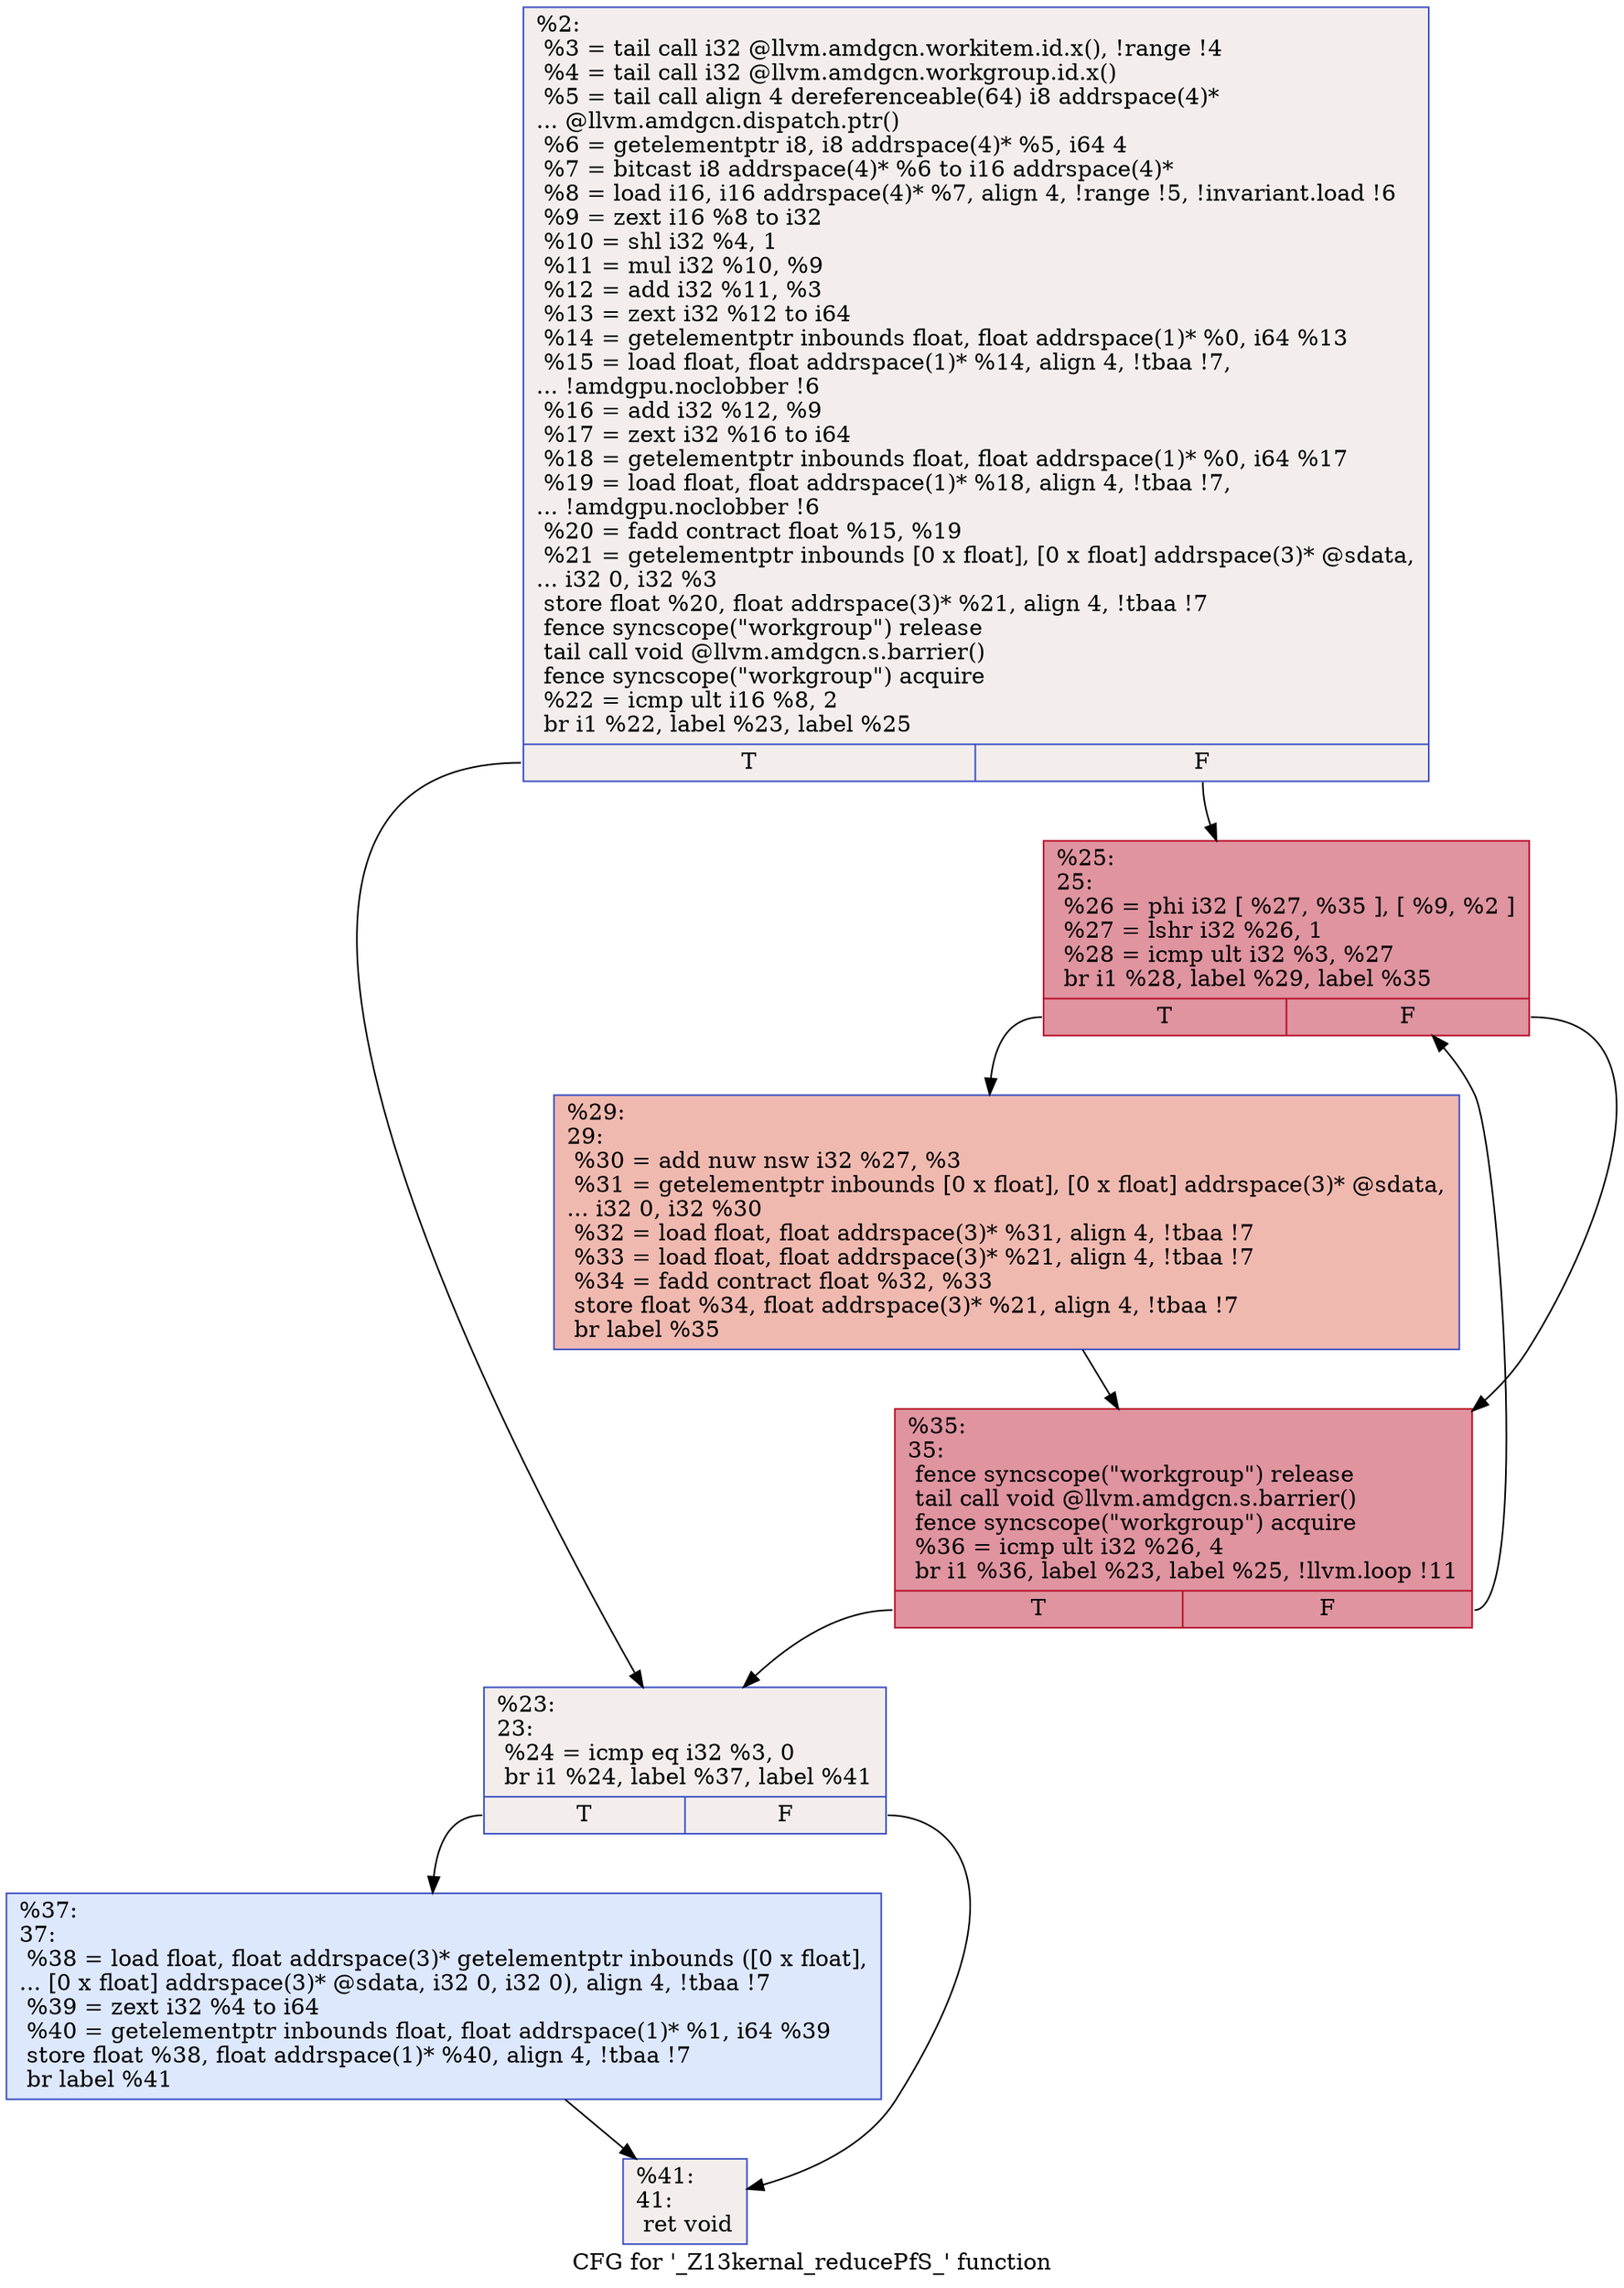digraph "CFG for '_Z13kernal_reducePfS_' function" {
	label="CFG for '_Z13kernal_reducePfS_' function";

	Node0x56a5e20 [shape=record,color="#3d50c3ff", style=filled, fillcolor="#e3d9d370",label="{%2:\l  %3 = tail call i32 @llvm.amdgcn.workitem.id.x(), !range !4\l  %4 = tail call i32 @llvm.amdgcn.workgroup.id.x()\l  %5 = tail call align 4 dereferenceable(64) i8 addrspace(4)*\l... @llvm.amdgcn.dispatch.ptr()\l  %6 = getelementptr i8, i8 addrspace(4)* %5, i64 4\l  %7 = bitcast i8 addrspace(4)* %6 to i16 addrspace(4)*\l  %8 = load i16, i16 addrspace(4)* %7, align 4, !range !5, !invariant.load !6\l  %9 = zext i16 %8 to i32\l  %10 = shl i32 %4, 1\l  %11 = mul i32 %10, %9\l  %12 = add i32 %11, %3\l  %13 = zext i32 %12 to i64\l  %14 = getelementptr inbounds float, float addrspace(1)* %0, i64 %13\l  %15 = load float, float addrspace(1)* %14, align 4, !tbaa !7,\l... !amdgpu.noclobber !6\l  %16 = add i32 %12, %9\l  %17 = zext i32 %16 to i64\l  %18 = getelementptr inbounds float, float addrspace(1)* %0, i64 %17\l  %19 = load float, float addrspace(1)* %18, align 4, !tbaa !7,\l... !amdgpu.noclobber !6\l  %20 = fadd contract float %15, %19\l  %21 = getelementptr inbounds [0 x float], [0 x float] addrspace(3)* @sdata,\l... i32 0, i32 %3\l  store float %20, float addrspace(3)* %21, align 4, !tbaa !7\l  fence syncscope(\"workgroup\") release\l  tail call void @llvm.amdgcn.s.barrier()\l  fence syncscope(\"workgroup\") acquire\l  %22 = icmp ult i16 %8, 2\l  br i1 %22, label %23, label %25\l|{<s0>T|<s1>F}}"];
	Node0x56a5e20:s0 -> Node0x56a9550;
	Node0x56a5e20:s1 -> Node0x56a95e0;
	Node0x56a9550 [shape=record,color="#3d50c3ff", style=filled, fillcolor="#e3d9d370",label="{%23:\l23:                                               \l  %24 = icmp eq i32 %3, 0\l  br i1 %24, label %37, label %41\l|{<s0>T|<s1>F}}"];
	Node0x56a9550:s0 -> Node0x56a97b0;
	Node0x56a9550:s1 -> Node0x56a9800;
	Node0x56a95e0 [shape=record,color="#b70d28ff", style=filled, fillcolor="#b70d2870",label="{%25:\l25:                                               \l  %26 = phi i32 [ %27, %35 ], [ %9, %2 ]\l  %27 = lshr i32 %26, 1\l  %28 = icmp ult i32 %3, %27\l  br i1 %28, label %29, label %35\l|{<s0>T|<s1>F}}"];
	Node0x56a95e0:s0 -> Node0x56a9bd0;
	Node0x56a95e0:s1 -> Node0x56a9970;
	Node0x56a9bd0 [shape=record,color="#3d50c3ff", style=filled, fillcolor="#de614d70",label="{%29:\l29:                                               \l  %30 = add nuw nsw i32 %27, %3\l  %31 = getelementptr inbounds [0 x float], [0 x float] addrspace(3)* @sdata,\l... i32 0, i32 %30\l  %32 = load float, float addrspace(3)* %31, align 4, !tbaa !7\l  %33 = load float, float addrspace(3)* %21, align 4, !tbaa !7\l  %34 = fadd contract float %32, %33\l  store float %34, float addrspace(3)* %21, align 4, !tbaa !7\l  br label %35\l}"];
	Node0x56a9bd0 -> Node0x56a9970;
	Node0x56a9970 [shape=record,color="#b70d28ff", style=filled, fillcolor="#b70d2870",label="{%35:\l35:                                               \l  fence syncscope(\"workgroup\") release\l  tail call void @llvm.amdgcn.s.barrier()\l  fence syncscope(\"workgroup\") acquire\l  %36 = icmp ult i32 %26, 4\l  br i1 %36, label %23, label %25, !llvm.loop !11\l|{<s0>T|<s1>F}}"];
	Node0x56a9970:s0 -> Node0x56a9550;
	Node0x56a9970:s1 -> Node0x56a95e0;
	Node0x56a97b0 [shape=record,color="#3d50c3ff", style=filled, fillcolor="#b2ccfb70",label="{%37:\l37:                                               \l  %38 = load float, float addrspace(3)* getelementptr inbounds ([0 x float],\l... [0 x float] addrspace(3)* @sdata, i32 0, i32 0), align 4, !tbaa !7\l  %39 = zext i32 %4 to i64\l  %40 = getelementptr inbounds float, float addrspace(1)* %1, i64 %39\l  store float %38, float addrspace(1)* %40, align 4, !tbaa !7\l  br label %41\l}"];
	Node0x56a97b0 -> Node0x56a9800;
	Node0x56a9800 [shape=record,color="#3d50c3ff", style=filled, fillcolor="#e3d9d370",label="{%41:\l41:                                               \l  ret void\l}"];
}
